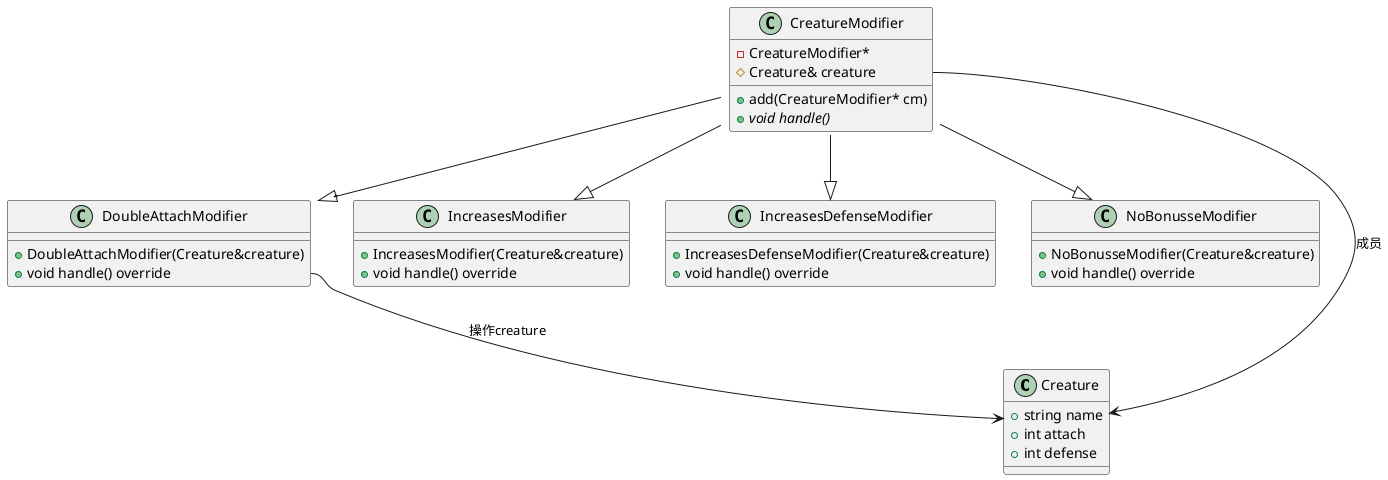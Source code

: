 @startuml
class Creature{
    + string name
    + int attach
    + int defense
}
class CreatureModifier{
    - CreatureModifier*
    # Creature& creature
    + add(CreatureModifier* cm)
    + {abstract} void handle()
}
class DoubleAttachModifier{
    + DoubleAttachModifier(Creature&creature)
    + void handle() override
}
class IncreasesModifier{
    + IncreasesModifier(Creature&creature)
    + void handle() override
}
class IncreasesDefenseModifier{
    + IncreasesDefenseModifier(Creature&creature)
    + void handle() override
}
class NoBonusseModifier{
    + NoBonusseModifier(Creature&creature)
    + void handle() override
}
CreatureModifier--|>DoubleAttachModifier
CreatureModifier--|>IncreasesModifier
CreatureModifier--|> IncreasesDefenseModifier
CreatureModifier--|> NoBonusseModifier
DoubleAttachModifier::handle-->Creature: 操作creature
CreatureModifier::creature --> Creature:成员
@enduml